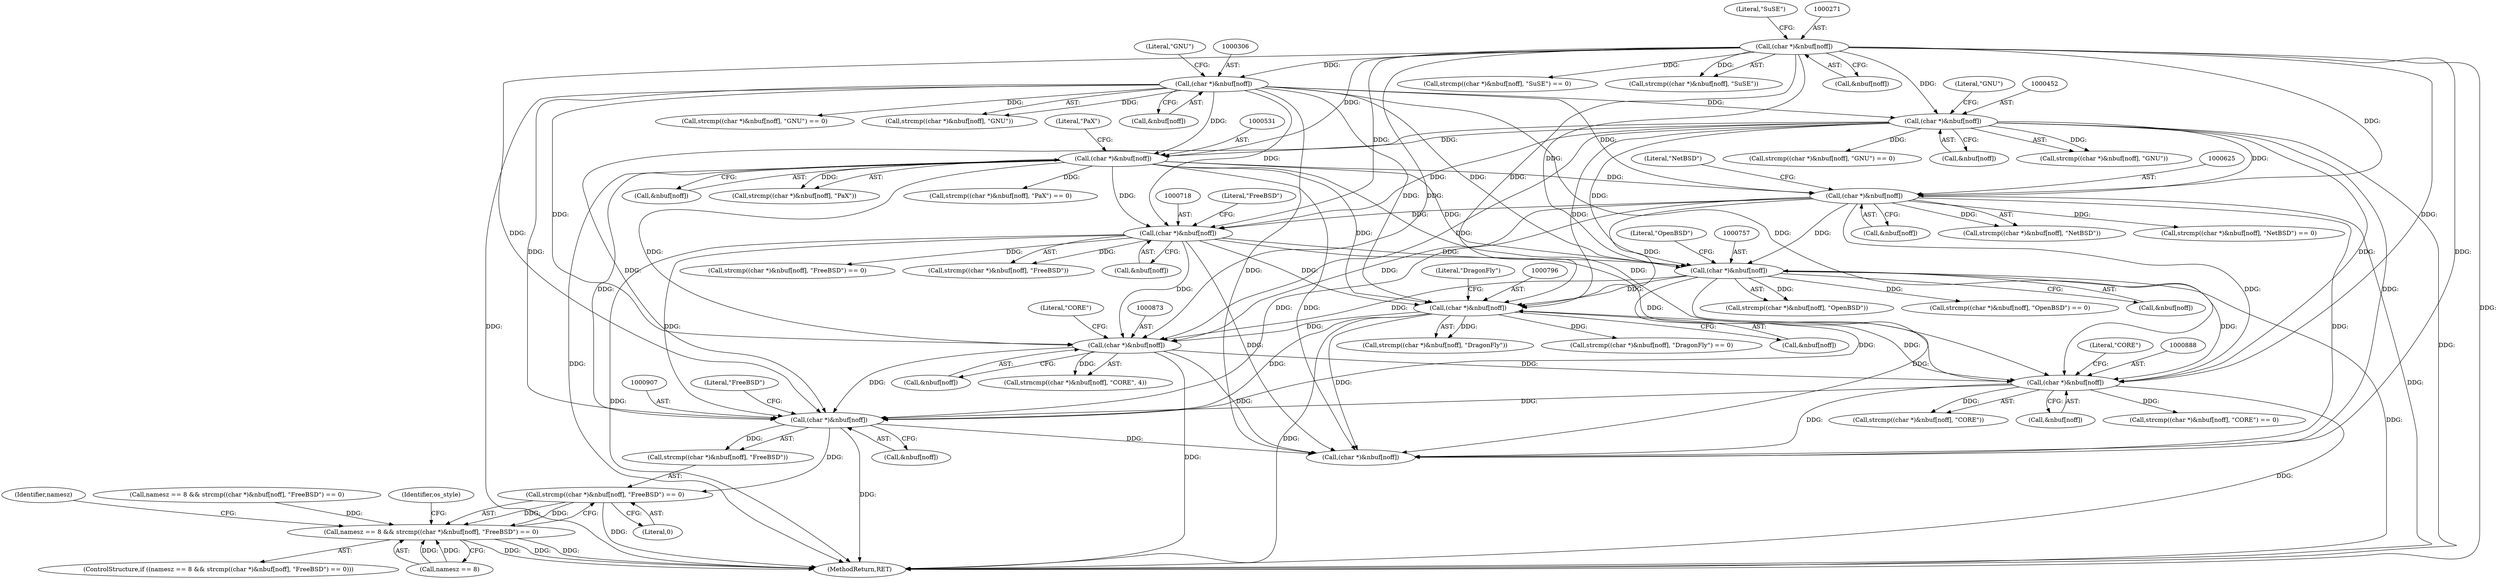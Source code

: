 digraph "0_file_b4c01141e5367f247b84dcaf6aefbb4e741842b8@API" {
"1000904" [label="(Call,strcmp((char *)&nbuf[noff], \"FreeBSD\") == 0)"];
"1000906" [label="(Call,(char *)&nbuf[noff])"];
"1000872" [label="(Call,(char *)&nbuf[noff])"];
"1000756" [label="(Call,(char *)&nbuf[noff])"];
"1000624" [label="(Call,(char *)&nbuf[noff])"];
"1000305" [label="(Call,(char *)&nbuf[noff])"];
"1000270" [label="(Call,(char *)&nbuf[noff])"];
"1000451" [label="(Call,(char *)&nbuf[noff])"];
"1000530" [label="(Call,(char *)&nbuf[noff])"];
"1000717" [label="(Call,(char *)&nbuf[noff])"];
"1000795" [label="(Call,(char *)&nbuf[noff])"];
"1000887" [label="(Call,(char *)&nbuf[noff])"];
"1000900" [label="(Call,namesz == 8 && strcmp((char *)&nbuf[noff], \"FreeBSD\") == 0)"];
"1000630" [label="(Literal,\"NetBSD\")"];
"1000268" [label="(Call,strcmp((char *)&nbuf[noff], \"SuSE\") == 0)"];
"1000624" [label="(Call,(char *)&nbuf[noff])"];
"1000762" [label="(Literal,\"OpenBSD\")"];
"1000921" [label="(Identifier,namesz)"];
"1001237" [label="(MethodReturn,RET)"];
"1000912" [label="(Literal,\"FreeBSD\")"];
"1000872" [label="(Call,(char *)&nbuf[noff])"];
"1000755" [label="(Call,strcmp((char *)&nbuf[noff], \"OpenBSD\"))"];
"1000457" [label="(Literal,\"GNU\")"];
"1000269" [label="(Call,strcmp((char *)&nbuf[noff], \"SuSE\"))"];
"1000723" [label="(Literal,\"FreeBSD\")"];
"1000272" [label="(Call,&nbuf[noff])"];
"1000623" [label="(Call,strcmp((char *)&nbuf[noff], \"NetBSD\"))"];
"1000311" [label="(Literal,\"GNU\")"];
"1000532" [label="(Call,&nbuf[noff])"];
"1000528" [label="(Call,strcmp((char *)&nbuf[noff], \"PaX\") == 0)"];
"1000913" [label="(Literal,0)"];
"1000874" [label="(Call,&nbuf[noff])"];
"1000303" [label="(Call,strcmp((char *)&nbuf[noff], \"GNU\") == 0)"];
"1000622" [label="(Call,strcmp((char *)&nbuf[noff], \"NetBSD\") == 0)"];
"1000793" [label="(Call,strcmp((char *)&nbuf[noff], \"DragonFly\") == 0)"];
"1000925" [label="(Call,(char *)&nbuf[noff])"];
"1000711" [label="(Call,namesz == 8 && strcmp((char *)&nbuf[noff], \"FreeBSD\") == 0)"];
"1000754" [label="(Call,strcmp((char *)&nbuf[noff], \"OpenBSD\") == 0)"];
"1000719" [label="(Call,&nbuf[noff])"];
"1000450" [label="(Call,strcmp((char *)&nbuf[noff], \"GNU\"))"];
"1000904" [label="(Call,strcmp((char *)&nbuf[noff], \"FreeBSD\") == 0)"];
"1000529" [label="(Call,strcmp((char *)&nbuf[noff], \"PaX\"))"];
"1000536" [label="(Literal,\"PaX\")"];
"1000893" [label="(Literal,\"CORE\")"];
"1000899" [label="(ControlStructure,if ((namesz == 8 && strcmp((char *)&nbuf[noff], \"FreeBSD\") == 0)))"];
"1000908" [label="(Call,&nbuf[noff])"];
"1000717" [label="(Call,(char *)&nbuf[noff])"];
"1000795" [label="(Call,(char *)&nbuf[noff])"];
"1000889" [label="(Call,&nbuf[noff])"];
"1000304" [label="(Call,strcmp((char *)&nbuf[noff], \"GNU\"))"];
"1000886" [label="(Call,strcmp((char *)&nbuf[noff], \"CORE\"))"];
"1000530" [label="(Call,(char *)&nbuf[noff])"];
"1000916" [label="(Identifier,os_style)"];
"1000887" [label="(Call,(char *)&nbuf[noff])"];
"1000270" [label="(Call,(char *)&nbuf[noff])"];
"1000305" [label="(Call,(char *)&nbuf[noff])"];
"1000885" [label="(Call,strcmp((char *)&nbuf[noff], \"CORE\") == 0)"];
"1000307" [label="(Call,&nbuf[noff])"];
"1000878" [label="(Literal,\"CORE\")"];
"1000871" [label="(Call,strncmp((char *)&nbuf[noff], \"CORE\", 4))"];
"1000715" [label="(Call,strcmp((char *)&nbuf[noff], \"FreeBSD\") == 0)"];
"1000801" [label="(Literal,\"DragonFly\")"];
"1000756" [label="(Call,(char *)&nbuf[noff])"];
"1000758" [label="(Call,&nbuf[noff])"];
"1000626" [label="(Call,&nbuf[noff])"];
"1000453" [label="(Call,&nbuf[noff])"];
"1000900" [label="(Call,namesz == 8 && strcmp((char *)&nbuf[noff], \"FreeBSD\") == 0)"];
"1000901" [label="(Call,namesz == 8)"];
"1000797" [label="(Call,&nbuf[noff])"];
"1000716" [label="(Call,strcmp((char *)&nbuf[noff], \"FreeBSD\"))"];
"1000276" [label="(Literal,\"SuSE\")"];
"1000794" [label="(Call,strcmp((char *)&nbuf[noff], \"DragonFly\"))"];
"1000905" [label="(Call,strcmp((char *)&nbuf[noff], \"FreeBSD\"))"];
"1000906" [label="(Call,(char *)&nbuf[noff])"];
"1000449" [label="(Call,strcmp((char *)&nbuf[noff], \"GNU\") == 0)"];
"1000451" [label="(Call,(char *)&nbuf[noff])"];
"1000904" -> "1000900"  [label="AST: "];
"1000904" -> "1000913"  [label="CFG: "];
"1000905" -> "1000904"  [label="AST: "];
"1000913" -> "1000904"  [label="AST: "];
"1000900" -> "1000904"  [label="CFG: "];
"1000904" -> "1001237"  [label="DDG: "];
"1000904" -> "1000900"  [label="DDG: "];
"1000904" -> "1000900"  [label="DDG: "];
"1000906" -> "1000904"  [label="DDG: "];
"1000906" -> "1000905"  [label="AST: "];
"1000906" -> "1000908"  [label="CFG: "];
"1000907" -> "1000906"  [label="AST: "];
"1000908" -> "1000906"  [label="AST: "];
"1000912" -> "1000906"  [label="CFG: "];
"1000906" -> "1001237"  [label="DDG: "];
"1000906" -> "1000905"  [label="DDG: "];
"1000872" -> "1000906"  [label="DDG: "];
"1000756" -> "1000906"  [label="DDG: "];
"1000624" -> "1000906"  [label="DDG: "];
"1000305" -> "1000906"  [label="DDG: "];
"1000270" -> "1000906"  [label="DDG: "];
"1000530" -> "1000906"  [label="DDG: "];
"1000887" -> "1000906"  [label="DDG: "];
"1000795" -> "1000906"  [label="DDG: "];
"1000451" -> "1000906"  [label="DDG: "];
"1000717" -> "1000906"  [label="DDG: "];
"1000906" -> "1000925"  [label="DDG: "];
"1000872" -> "1000871"  [label="AST: "];
"1000872" -> "1000874"  [label="CFG: "];
"1000873" -> "1000872"  [label="AST: "];
"1000874" -> "1000872"  [label="AST: "];
"1000878" -> "1000872"  [label="CFG: "];
"1000872" -> "1001237"  [label="DDG: "];
"1000872" -> "1000871"  [label="DDG: "];
"1000756" -> "1000872"  [label="DDG: "];
"1000624" -> "1000872"  [label="DDG: "];
"1000305" -> "1000872"  [label="DDG: "];
"1000270" -> "1000872"  [label="DDG: "];
"1000530" -> "1000872"  [label="DDG: "];
"1000795" -> "1000872"  [label="DDG: "];
"1000451" -> "1000872"  [label="DDG: "];
"1000717" -> "1000872"  [label="DDG: "];
"1000872" -> "1000887"  [label="DDG: "];
"1000872" -> "1000925"  [label="DDG: "];
"1000756" -> "1000755"  [label="AST: "];
"1000756" -> "1000758"  [label="CFG: "];
"1000757" -> "1000756"  [label="AST: "];
"1000758" -> "1000756"  [label="AST: "];
"1000762" -> "1000756"  [label="CFG: "];
"1000756" -> "1001237"  [label="DDG: "];
"1000756" -> "1000754"  [label="DDG: "];
"1000756" -> "1000755"  [label="DDG: "];
"1000624" -> "1000756"  [label="DDG: "];
"1000305" -> "1000756"  [label="DDG: "];
"1000270" -> "1000756"  [label="DDG: "];
"1000530" -> "1000756"  [label="DDG: "];
"1000451" -> "1000756"  [label="DDG: "];
"1000717" -> "1000756"  [label="DDG: "];
"1000756" -> "1000795"  [label="DDG: "];
"1000756" -> "1000887"  [label="DDG: "];
"1000756" -> "1000925"  [label="DDG: "];
"1000624" -> "1000623"  [label="AST: "];
"1000624" -> "1000626"  [label="CFG: "];
"1000625" -> "1000624"  [label="AST: "];
"1000626" -> "1000624"  [label="AST: "];
"1000630" -> "1000624"  [label="CFG: "];
"1000624" -> "1001237"  [label="DDG: "];
"1000624" -> "1000622"  [label="DDG: "];
"1000624" -> "1000623"  [label="DDG: "];
"1000305" -> "1000624"  [label="DDG: "];
"1000451" -> "1000624"  [label="DDG: "];
"1000270" -> "1000624"  [label="DDG: "];
"1000530" -> "1000624"  [label="DDG: "];
"1000624" -> "1000717"  [label="DDG: "];
"1000624" -> "1000795"  [label="DDG: "];
"1000624" -> "1000887"  [label="DDG: "];
"1000624" -> "1000925"  [label="DDG: "];
"1000305" -> "1000304"  [label="AST: "];
"1000305" -> "1000307"  [label="CFG: "];
"1000306" -> "1000305"  [label="AST: "];
"1000307" -> "1000305"  [label="AST: "];
"1000311" -> "1000305"  [label="CFG: "];
"1000305" -> "1001237"  [label="DDG: "];
"1000305" -> "1000303"  [label="DDG: "];
"1000305" -> "1000304"  [label="DDG: "];
"1000270" -> "1000305"  [label="DDG: "];
"1000305" -> "1000451"  [label="DDG: "];
"1000305" -> "1000530"  [label="DDG: "];
"1000305" -> "1000717"  [label="DDG: "];
"1000305" -> "1000795"  [label="DDG: "];
"1000305" -> "1000887"  [label="DDG: "];
"1000305" -> "1000925"  [label="DDG: "];
"1000270" -> "1000269"  [label="AST: "];
"1000270" -> "1000272"  [label="CFG: "];
"1000271" -> "1000270"  [label="AST: "];
"1000272" -> "1000270"  [label="AST: "];
"1000276" -> "1000270"  [label="CFG: "];
"1000270" -> "1001237"  [label="DDG: "];
"1000270" -> "1000268"  [label="DDG: "];
"1000270" -> "1000269"  [label="DDG: "];
"1000270" -> "1000451"  [label="DDG: "];
"1000270" -> "1000530"  [label="DDG: "];
"1000270" -> "1000717"  [label="DDG: "];
"1000270" -> "1000795"  [label="DDG: "];
"1000270" -> "1000887"  [label="DDG: "];
"1000270" -> "1000925"  [label="DDG: "];
"1000451" -> "1000450"  [label="AST: "];
"1000451" -> "1000453"  [label="CFG: "];
"1000452" -> "1000451"  [label="AST: "];
"1000453" -> "1000451"  [label="AST: "];
"1000457" -> "1000451"  [label="CFG: "];
"1000451" -> "1001237"  [label="DDG: "];
"1000451" -> "1000449"  [label="DDG: "];
"1000451" -> "1000450"  [label="DDG: "];
"1000451" -> "1000530"  [label="DDG: "];
"1000451" -> "1000717"  [label="DDG: "];
"1000451" -> "1000795"  [label="DDG: "];
"1000451" -> "1000887"  [label="DDG: "];
"1000451" -> "1000925"  [label="DDG: "];
"1000530" -> "1000529"  [label="AST: "];
"1000530" -> "1000532"  [label="CFG: "];
"1000531" -> "1000530"  [label="AST: "];
"1000532" -> "1000530"  [label="AST: "];
"1000536" -> "1000530"  [label="CFG: "];
"1000530" -> "1001237"  [label="DDG: "];
"1000530" -> "1000528"  [label="DDG: "];
"1000530" -> "1000529"  [label="DDG: "];
"1000530" -> "1000717"  [label="DDG: "];
"1000530" -> "1000795"  [label="DDG: "];
"1000530" -> "1000887"  [label="DDG: "];
"1000530" -> "1000925"  [label="DDG: "];
"1000717" -> "1000716"  [label="AST: "];
"1000717" -> "1000719"  [label="CFG: "];
"1000718" -> "1000717"  [label="AST: "];
"1000719" -> "1000717"  [label="AST: "];
"1000723" -> "1000717"  [label="CFG: "];
"1000717" -> "1001237"  [label="DDG: "];
"1000717" -> "1000715"  [label="DDG: "];
"1000717" -> "1000716"  [label="DDG: "];
"1000717" -> "1000795"  [label="DDG: "];
"1000717" -> "1000887"  [label="DDG: "];
"1000717" -> "1000925"  [label="DDG: "];
"1000795" -> "1000794"  [label="AST: "];
"1000795" -> "1000797"  [label="CFG: "];
"1000796" -> "1000795"  [label="AST: "];
"1000797" -> "1000795"  [label="AST: "];
"1000801" -> "1000795"  [label="CFG: "];
"1000795" -> "1001237"  [label="DDG: "];
"1000795" -> "1000793"  [label="DDG: "];
"1000795" -> "1000794"  [label="DDG: "];
"1000795" -> "1000887"  [label="DDG: "];
"1000795" -> "1000925"  [label="DDG: "];
"1000887" -> "1000886"  [label="AST: "];
"1000887" -> "1000889"  [label="CFG: "];
"1000888" -> "1000887"  [label="AST: "];
"1000889" -> "1000887"  [label="AST: "];
"1000893" -> "1000887"  [label="CFG: "];
"1000887" -> "1001237"  [label="DDG: "];
"1000887" -> "1000885"  [label="DDG: "];
"1000887" -> "1000886"  [label="DDG: "];
"1000887" -> "1000925"  [label="DDG: "];
"1000900" -> "1000899"  [label="AST: "];
"1000900" -> "1000901"  [label="CFG: "];
"1000901" -> "1000900"  [label="AST: "];
"1000916" -> "1000900"  [label="CFG: "];
"1000921" -> "1000900"  [label="CFG: "];
"1000900" -> "1001237"  [label="DDG: "];
"1000900" -> "1001237"  [label="DDG: "];
"1000900" -> "1001237"  [label="DDG: "];
"1000901" -> "1000900"  [label="DDG: "];
"1000901" -> "1000900"  [label="DDG: "];
"1000711" -> "1000900"  [label="DDG: "];
}
